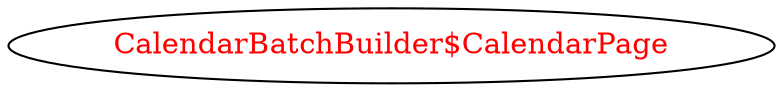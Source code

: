 digraph dependencyGraph {
 concentrate=true;
 ranksep="2.0";
 rankdir="LR"; 
 splines="ortho";
"CalendarBatchBuilder$CalendarPage" [fontcolor="red"];
}
